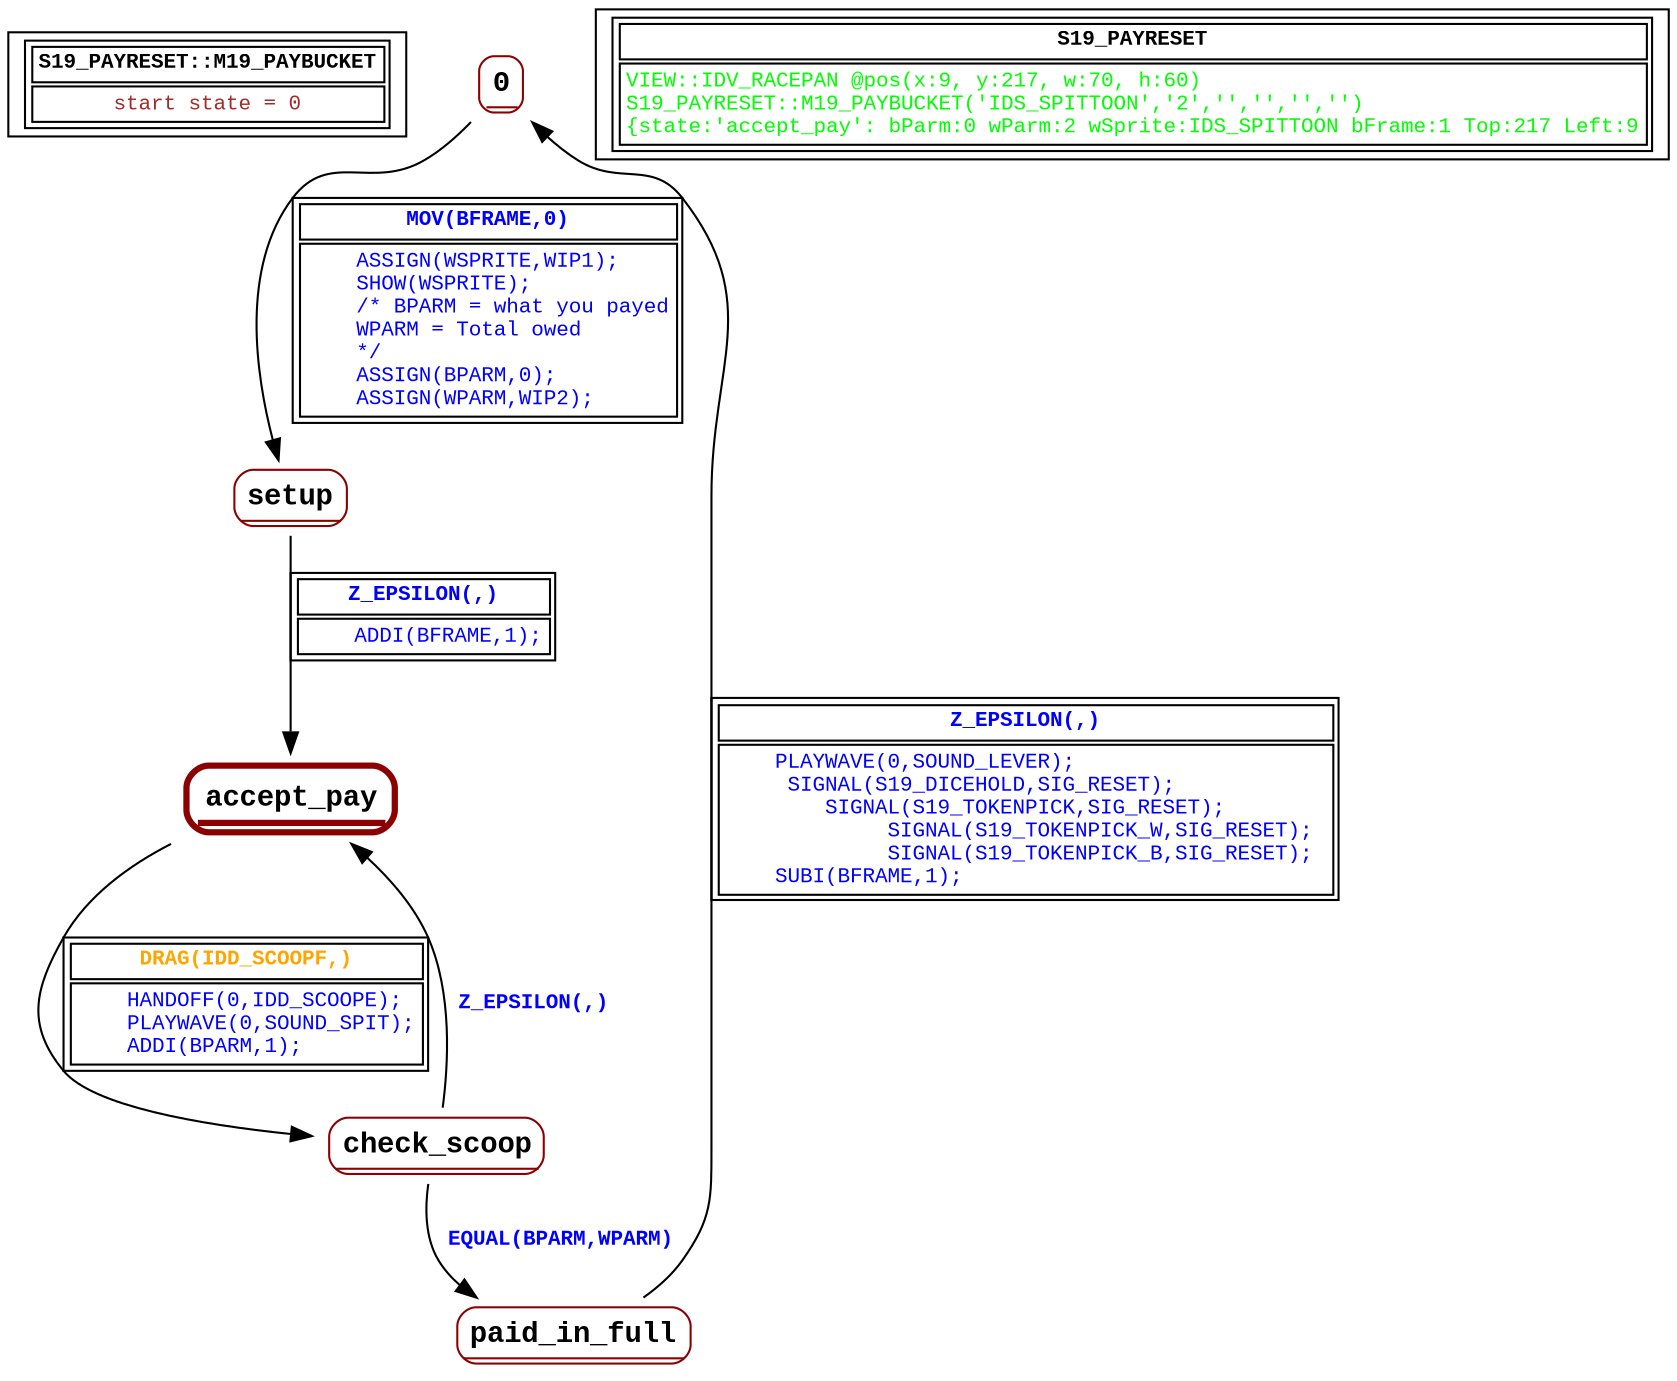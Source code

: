 digraph Automaton {
 fontname="Courier New"
	node [shape=oval, fontname="Courier New"];
	filename[shape = record, fontsize=10, label=< <table border="1"><tr><td><b>S19_PAYRESET::M19_PAYBUCKET<br align="left"/></b></td></tr>
<tr><td><font point-size="10" color ="brown">start state = 0<br align="left"/></font></td></tr></table>>
];
	0[shape = none, fontsize=14, label=< <table border="1" color="darkred" style="rounded"><tr><td sides="b"><b>0<br align="left"/></b></td></tr>
</table>>];
"0" -> "setup" [fontcolor=blue,fontsize=10,fontname="Courier New", label=< <table border="1"><tr><td><b>MOV(BFRAME,0)<br align="left"/></b></td></tr>
<tr><td><font point-size="10" color ="blue">    ASSIGN(WSPRITE,WIP1);<br align="left"/>    SHOW(WSPRITE);<br align="left"/>    /* BPARM = what you payed<br align="left"/>    WPARM = Total owed <br align="left"/>    */<br align="left"/>    ASSIGN(BPARM,0); <br align="left"/>    ASSIGN(WPARM,WIP2);<br align="left"/></font></td></tr></table>>
];
	accept_pay[shape = none, fontsize=14, label=< <table border="3" color="darkred" style="rounded"><tr><td sides="b"><b>accept_pay<br align="left"/></b></td></tr>
</table>>];
"accept_pay" -> "check_scoop" [fontcolor=orange,fontsize=10,fontname="Courier New", label=< <table border="1"><tr><td><b>DRAG(IDD_SCOOPF,)<br align="left"/></b></td></tr>
<tr><td><font point-size="10" color ="blue">    HANDOFF(0,IDD_SCOOPE);<br align="left"/>    PLAYWAVE(0,SOUND_SPIT);<br align="left"/>    ADDI(BPARM,1); <br align="left"/></font></td></tr></table>>
];
	check_scoop[shape = none, fontsize=14, label=< <table border="1" color="darkred" style="rounded"><tr><td sides="b"><b>check_scoop<br align="left"/></b></td></tr>
</table>>];
"check_scoop" -> "paid_in_full" [fontcolor=blue,fontsize=10,fontname="Courier New", label=< <table border="0"><tr><td><b>EQUAL(BPARM,WPARM)<br align="left"/></b></td></tr>
</table>>
];
"check_scoop" -> "accept_pay" [fontcolor=blue,fontsize=10,fontname="Courier New", label=< <table border="0"><tr><td><b>Z_EPSILON(,)<br align="left"/></b></td></tr>
</table>>
];
	paid_in_full[shape = none, fontsize=14, label=< <table border="1" color="darkred" style="rounded"><tr><td sides="b"><b>paid_in_full<br align="left"/></b></td></tr>
</table>>];
"paid_in_full" -> "0" [fontcolor=blue,fontsize=10,fontname="Courier New", label=< <table border="1"><tr><td><b>Z_EPSILON(,)<br align="left"/></b></td></tr>
<tr><td><font point-size="10" color ="blue">    PLAYWAVE(0,SOUND_LEVER);<br align="left"/>     SIGNAL(S19_DICEHOLD,SIG_RESET);<br align="left"/>        SIGNAL(S19_TOKENPICK,SIG_RESET); <br align="left"/>             SIGNAL(S19_TOKENPICK_W,SIG_RESET); <br align="left"/>             SIGNAL(S19_TOKENPICK_B,SIG_RESET); <br align="left"/>    SUBI(BFRAME,1);<br align="left"/></font></td></tr></table>>
];
	setup[shape = none, fontsize=14, label=< <table border="1" color="darkred" style="rounded"><tr><td sides="b"><b>setup<br align="left"/></b></td></tr>
</table>>];
"setup" -> "accept_pay" [fontcolor=blue,fontsize=10,fontname="Courier New", label=< <table border="1"><tr><td><b>Z_EPSILON(,)<br align="left"/></b></td></tr>
<tr><td><font point-size="10" color ="blue">    ADDI(BFRAME,1);<br align="left"/></font></td></tr></table>>
];
	status[shape = record, fontsize=10, label=< <table border="1"><tr><td><b>S19_PAYRESET<br align="left"/></b></td></tr>
<tr><td><font point-size="10" color ="green">VIEW::IDV_RACEPAN @pos(x:9, y:217, w:70, h:60)<br align="left"/>S19_PAYRESET::M19_PAYBUCKET(&apos;IDS_SPITTOON&apos;,&apos;2&apos;,&apos;&apos;,&apos;&apos;,&apos;&apos;,&apos;&apos;)<br align="left"/>			&#123;state:&apos;accept_pay&apos;: bParm:0 wParm:2 wSprite:IDS_SPITTOON bFrame:1 Top:217 Left:9<br align="left"/></font></td></tr></table>>
];
}
